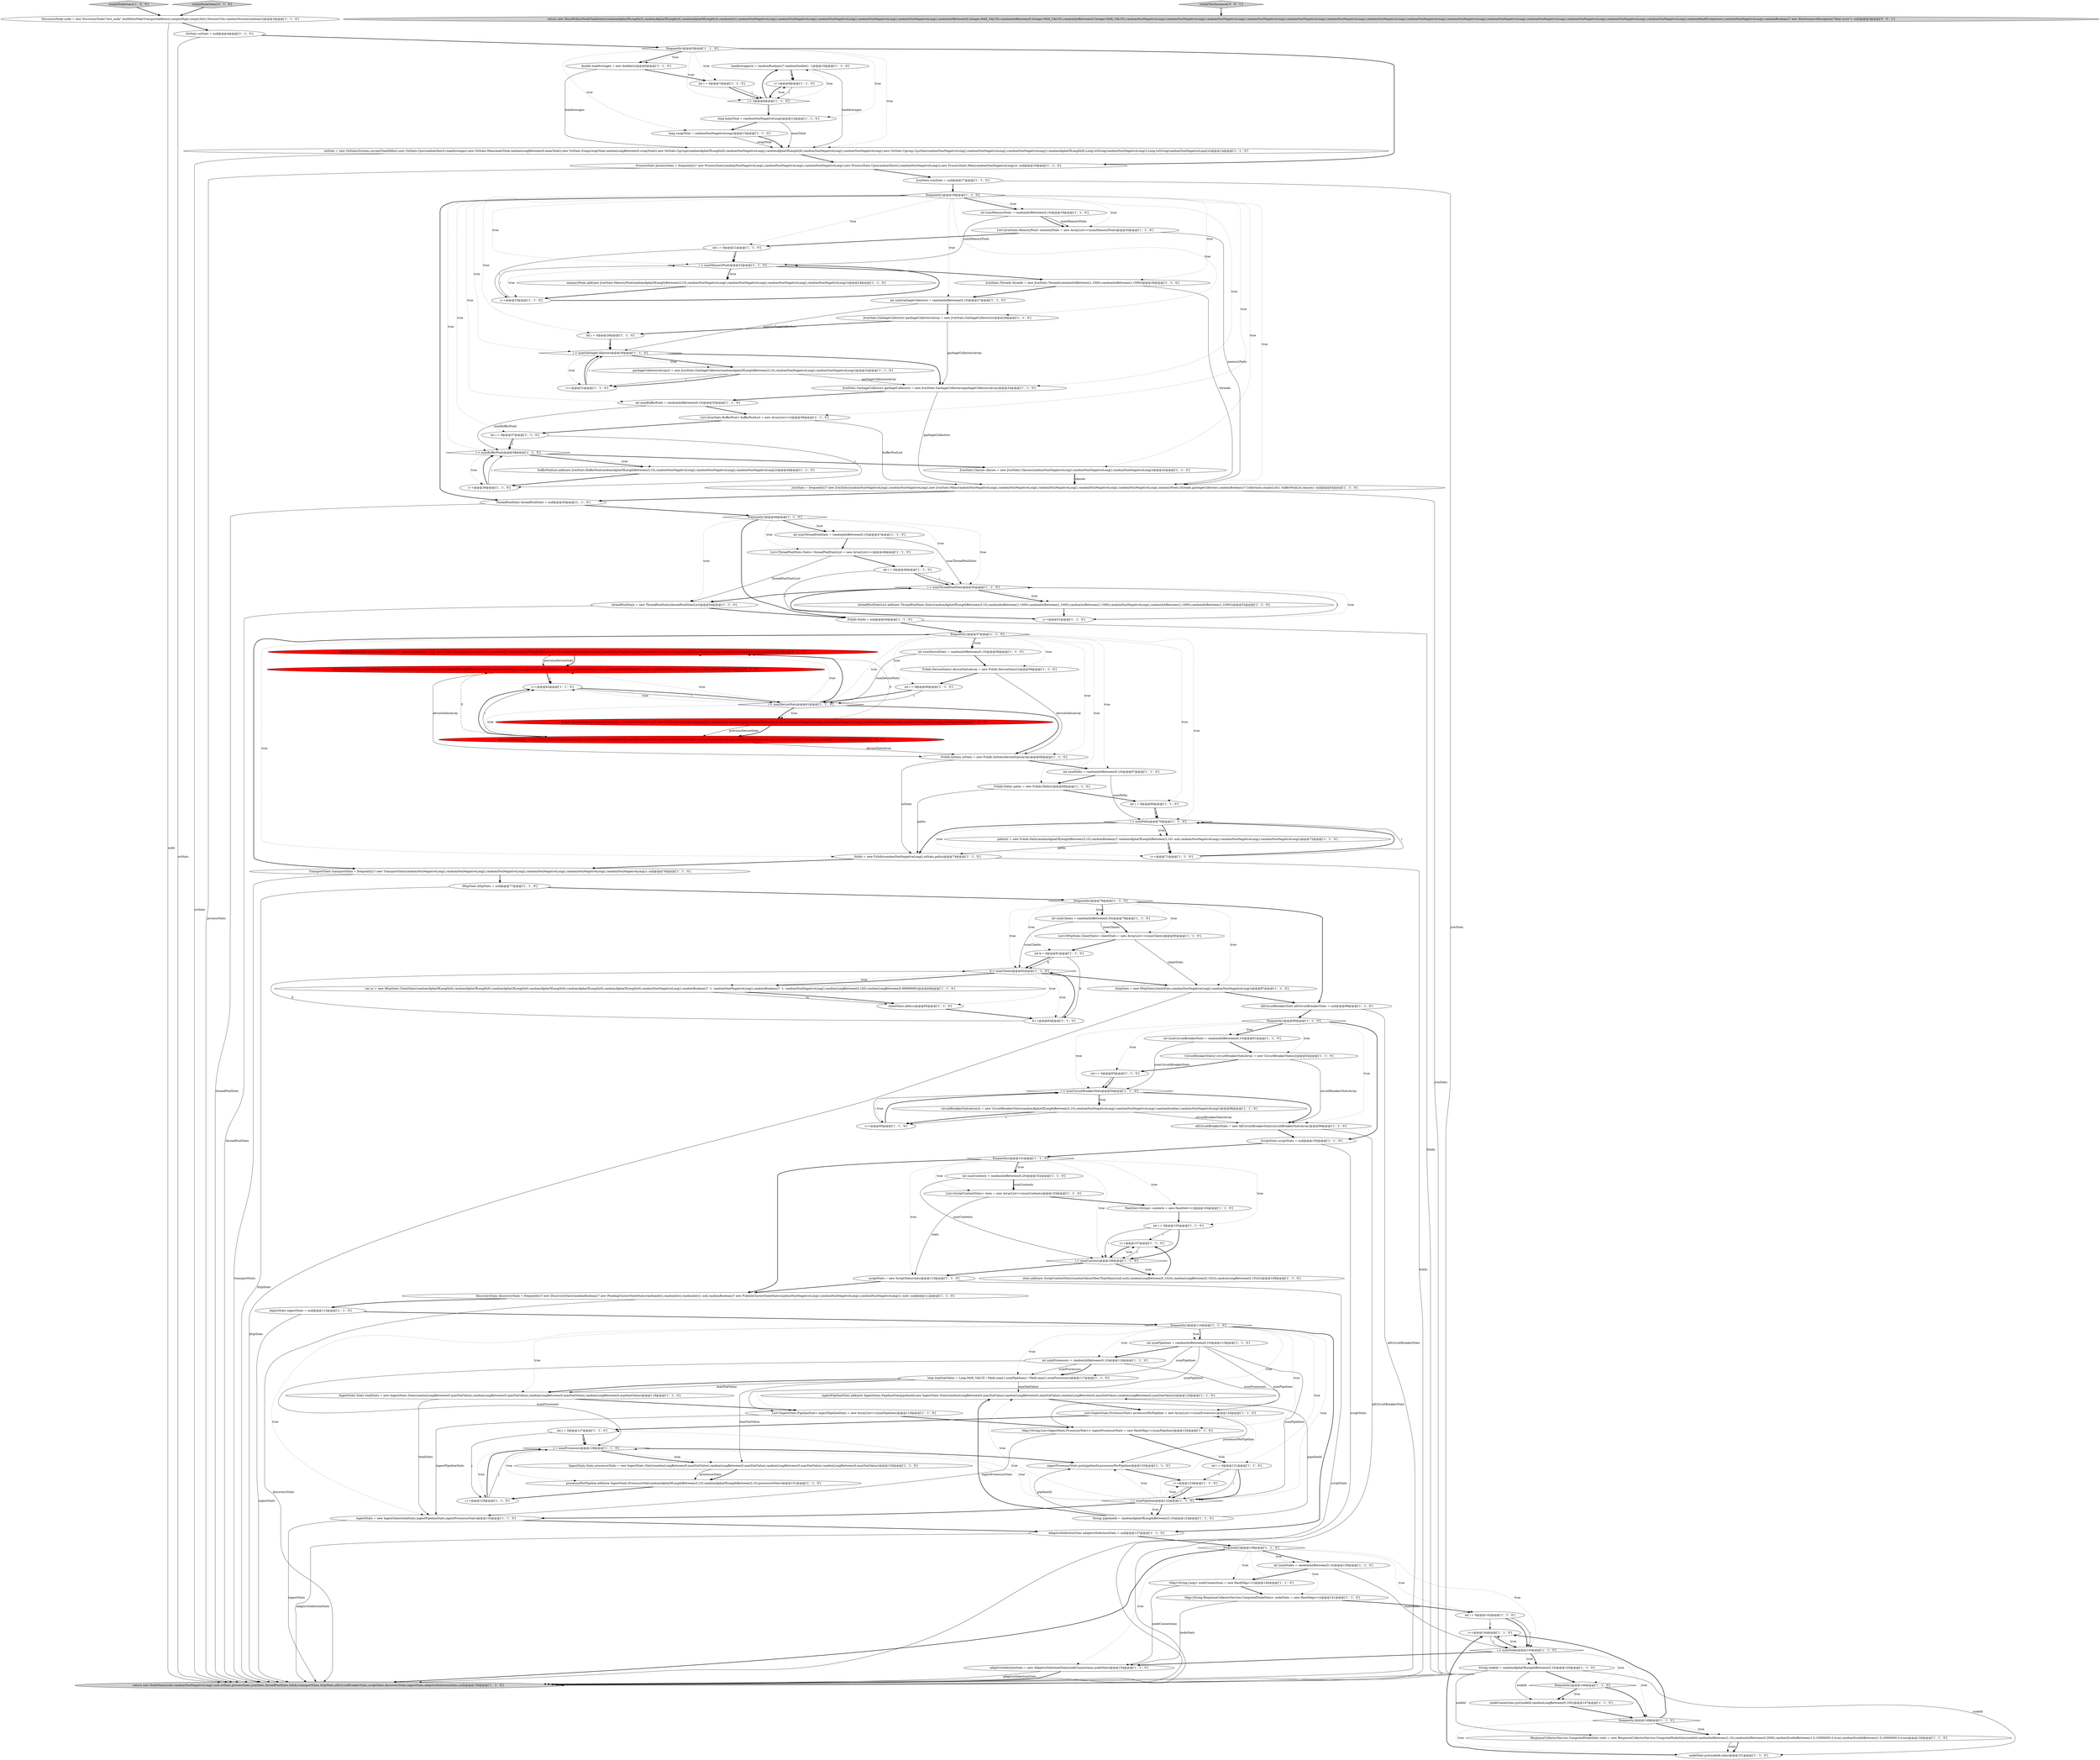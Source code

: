 digraph {
131 [style = filled, label = "FsInfo.DeviceStats previousDeviceStats = randomBoolean()? null: new FsInfo.DeviceStats(randomInt(),randomInt(),randomAlphaOfLengthBetween(3,10),randomNonNegativeLong(),randomNonNegativeLong(),randomNonNegativeLong(),randomNonNegativeLong(),randomNonNegativeLong(),null)@@@63@@@['0', '1', '0']", fillcolor = red, shape = ellipse image = "AAA1AAABBB2BBB"];
45 [style = filled, label = "long maxStatValue = Long.MAX_VALUE / Math.max(1,numPipelines) / Math.max(1,numProcessors)@@@117@@@['1', '1', '0']", fillcolor = white, shape = ellipse image = "AAA0AAABBB1BBB"];
68 [style = filled, label = "frequently()@@@46@@@['1', '1', '0']", fillcolor = white, shape = diamond image = "AAA0AAABBB1BBB"];
76 [style = filled, label = "return new NodeStats(node,randomNonNegativeLong(),null,osStats,processStats,jvmStats,threadPoolStats,fsInfo,transportStats,httpStats,allCircuitBreakerStats,scriptStats,discoveryStats,ingestStats,adaptiveSelectionStats,null)@@@156@@@['1', '1', '0']", fillcolor = lightgray, shape = ellipse image = "AAA0AAABBB1BBB"];
125 [style = filled, label = "CircuitBreakerStats(( circuitBreakerStatsArray = new CircuitBreakerStats((((@@@92@@@['1', '1', '0']", fillcolor = white, shape = ellipse image = "AAA0AAABBB1BBB"];
134 [style = filled, label = "return new ShardFollowNodeTaskStatus(randomAlphaOfLength(4),randomAlphaOfLength(4),randomAlphaOfLength(4),randomInt(),randomNonNegativeLong(),randomNonNegativeLong(),randomNonNegativeLong(),randomNonNegativeLong(),randomNonNegativeLong(),randomIntBetween(0,Integer.MAX_VALUE),randomIntBetween(0,Integer.MAX_VALUE),randomIntBetween(0,Integer.MAX_VALUE),randomNonNegativeLong(),randomNonNegativeLong(),randomNonNegativeLong(),randomNonNegativeLong(),randomNonNegativeLong(),randomNonNegativeLong(),randomNonNegativeLong(),randomNonNegativeLong(),randomNonNegativeLong(),randomNonNegativeLong(),randomNonNegativeLong(),randomNonNegativeLong(),randomNonNegativeLong(),randomNonNegativeLong(),randomReadExceptions(),randomNonNegativeLong(),randomBoolean()? new ElasticsearchException(\"fatal error\"): null)@@@3@@@['0', '0', '1']", fillcolor = lightgray, shape = ellipse image = "AAA0AAABBB3BBB"];
71 [style = filled, label = "threadPoolStatsList.add(new ThreadPoolStats.Stats(randomAlphaOfLengthBetween(3,10),randomIntBetween(1,1000),randomIntBetween(1,1000),randomIntBetween(1,1000),randomNonNegativeLong(),randomIntBetween(1,1000),randomIntBetween(1,1000)))@@@52@@@['1', '1', '0']", fillcolor = white, shape = ellipse image = "AAA0AAABBB1BBB"];
19 [style = filled, label = "TransportStats transportStats = frequently()? new TransportStats(randomNonNegativeLong(),randomNonNegativeLong(),randomNonNegativeLong(),randomNonNegativeLong(),randomNonNegativeLong(),randomNonNegativeLong()): null@@@76@@@['1', '1', '0']", fillcolor = white, shape = ellipse image = "AAA0AAABBB1BBB"];
101 [style = filled, label = "i++@@@71@@@['1', '1', '0']", fillcolor = white, shape = ellipse image = "AAA0AAABBB1BBB"];
91 [style = filled, label = "loadAverages(i( = randomBoolean()? randomDouble(): -1@@@10@@@['1', '1', '0']", fillcolor = white, shape = ellipse image = "AAA0AAABBB1BBB"];
46 [style = filled, label = "k < numClients@@@82@@@['1', '1', '0']", fillcolor = white, shape = diamond image = "AAA0AAABBB1BBB"];
40 [style = filled, label = "int numClients = randomIntBetween(0,50)@@@79@@@['1', '1', '0']", fillcolor = white, shape = ellipse image = "AAA0AAABBB1BBB"];
115 [style = filled, label = "long swapTotal = randomNonNegativeLong()@@@13@@@['1', '1', '0']", fillcolor = white, shape = ellipse image = "AAA0AAABBB1BBB"];
123 [style = filled, label = "FsInfo fsInfo = null@@@56@@@['1', '1', '0']", fillcolor = white, shape = ellipse image = "AAA0AAABBB1BBB"];
111 [style = filled, label = "HttpStats httpStats = null@@@77@@@['1', '1', '0']", fillcolor = white, shape = ellipse image = "AAA0AAABBB1BBB"];
25 [style = filled, label = "Map<String,Long> nodeConnections = new HashMap<>()@@@140@@@['1', '1', '0']", fillcolor = white, shape = ellipse image = "AAA0AAABBB1BBB"];
120 [style = filled, label = "OsStats osStats = null@@@4@@@['1', '1', '0']", fillcolor = white, shape = ellipse image = "AAA0AAABBB1BBB"];
105 [style = filled, label = "int numMemoryPools = randomIntBetween(0,10)@@@19@@@['1', '1', '0']", fillcolor = white, shape = ellipse image = "AAA0AAABBB1BBB"];
56 [style = filled, label = "deviceStatsArray(i( = new FsInfo.DeviceStats(randomInt(),randomInt(),randomAlphaOfLengthBetween(3,10),randomNonNegativeLong(),randomNonNegativeLong(),randomNonNegativeLong(),randomNonNegativeLong(),previousDeviceStats)@@@64@@@['1', '0', '0']", fillcolor = red, shape = ellipse image = "AAA1AAABBB1BBB"];
32 [style = filled, label = "AdaptiveSelectionStats adaptiveSelectionStats = null@@@137@@@['1', '1', '0']", fillcolor = white, shape = ellipse image = "AAA0AAABBB1BBB"];
44 [style = filled, label = "int i = 0@@@121@@@['1', '1', '0']", fillcolor = white, shape = ellipse image = "AAA0AAABBB1BBB"];
89 [style = filled, label = "FsInfo.Path(( paths = new FsInfo.Path((((@@@68@@@['1', '1', '0']", fillcolor = white, shape = ellipse image = "AAA0AAABBB1BBB"];
28 [style = filled, label = "i < numGarbageCollectors@@@30@@@['1', '1', '0']", fillcolor = white, shape = diamond image = "AAA0AAABBB1BBB"];
43 [style = filled, label = "long memTotal = randomNonNegativeLong()@@@12@@@['1', '1', '0']", fillcolor = white, shape = ellipse image = "AAA0AAABBB1BBB"];
93 [style = filled, label = "int i = 0@@@37@@@['1', '1', '0']", fillcolor = white, shape = ellipse image = "AAA0AAABBB1BBB"];
9 [style = filled, label = "AllCircuitBreakerStats allCircuitBreakerStats = null@@@89@@@['1', '1', '0']", fillcolor = white, shape = ellipse image = "AAA0AAABBB1BBB"];
26 [style = filled, label = "int i = 0@@@105@@@['1', '1', '0']", fillcolor = white, shape = ellipse image = "AAA0AAABBB1BBB"];
0 [style = filled, label = "scriptStats = new ScriptStats(stats)@@@110@@@['1', '1', '0']", fillcolor = white, shape = ellipse image = "AAA0AAABBB1BBB"];
69 [style = filled, label = "int numThreadPoolStats = randomIntBetween(0,10)@@@47@@@['1', '1', '0']", fillcolor = white, shape = ellipse image = "AAA0AAABBB1BBB"];
106 [style = filled, label = "i < numMemoryPools@@@22@@@['1', '1', '0']", fillcolor = white, shape = diamond image = "AAA0AAABBB1BBB"];
85 [style = filled, label = "IngestStats ingestStats = null@@@113@@@['1', '1', '0']", fillcolor = white, shape = ellipse image = "AAA0AAABBB1BBB"];
11 [style = filled, label = "int j = 0@@@127@@@['1', '1', '0']", fillcolor = white, shape = ellipse image = "AAA0AAABBB1BBB"];
58 [style = filled, label = "circuitBreakerStatsArray(i( = new CircuitBreakerStats(randomAlphaOfLengthBetween(3,10),randomNonNegativeLong(),randomNonNegativeLong(),randomDouble(),randomNonNegativeLong())@@@96@@@['1', '1', '0']", fillcolor = white, shape = ellipse image = "AAA0AAABBB1BBB"];
51 [style = filled, label = "i++@@@39@@@['1', '1', '0']", fillcolor = white, shape = ellipse image = "AAA0AAABBB1BBB"];
4 [style = filled, label = "i < numCircuitBreakerStats@@@94@@@['1', '1', '0']", fillcolor = white, shape = diamond image = "AAA0AAABBB1BBB"];
50 [style = filled, label = "i++@@@144@@@['1', '1', '0']", fillcolor = white, shape = ellipse image = "AAA0AAABBB1BBB"];
47 [style = filled, label = "Map<String,List<IngestStats.ProcessorStat>> ingestProcessorStats = new HashMap<>(numPipelines)@@@120@@@['1', '1', '0']", fillcolor = white, shape = ellipse image = "AAA0AAABBB1BBB"];
82 [style = filled, label = "httpStats = new HttpStats(clientStats,randomNonNegativeLong(),randomNonNegativeLong())@@@87@@@['1', '1', '0']", fillcolor = white, shape = ellipse image = "AAA0AAABBB1BBB"];
119 [style = filled, label = "frequently()@@@57@@@['1', '1', '0']", fillcolor = white, shape = diamond image = "AAA0AAABBB1BBB"];
3 [style = filled, label = "osStats = new OsStats(System.currentTimeMillis(),new OsStats.Cpu(randomShort(),loadAverages),new OsStats.Mem(memTotal,randomLongBetween(0,memTotal)),new OsStats.Swap(swapTotal,randomLongBetween(0,swapTotal)),new OsStats.Cgroup(randomAlphaOfLength(8),randomNonNegativeLong(),randomAlphaOfLength(8),randomNonNegativeLong(),randomNonNegativeLong(),new OsStats.Cgroup.CpuStat(randomNonNegativeLong(),randomNonNegativeLong(),randomNonNegativeLong()),randomAlphaOfLength(8),Long.toString(randomNonNegativeLong()),Long.toString(randomNonNegativeLong())))@@@14@@@['1', '1', '0']", fillcolor = white, shape = ellipse image = "AAA0AAABBB1BBB"];
92 [style = filled, label = "int numGarbageCollectors = randomIntBetween(0,10)@@@27@@@['1', '1', '0']", fillcolor = white, shape = ellipse image = "AAA0AAABBB1BBB"];
23 [style = filled, label = "nodeStats.put(nodeId,stats)@@@151@@@['1', '1', '0']", fillcolor = white, shape = ellipse image = "AAA0AAABBB1BBB"];
31 [style = filled, label = "i < numPipelines@@@122@@@['1', '1', '0']", fillcolor = white, shape = diamond image = "AAA0AAABBB1BBB"];
53 [style = filled, label = "frequently()@@@78@@@['1', '1', '0']", fillcolor = white, shape = diamond image = "AAA0AAABBB1BBB"];
16 [style = filled, label = "ingestPipelineStats.add(new IngestStats.PipelineStat(pipelineId,new IngestStats.Stats(randomLongBetween(0,maxStatValue),randomLongBetween(0,maxStatValue),randomLongBetween(0,maxStatValue),randomLongBetween(0,maxStatValue))))@@@125@@@['1', '1', '0']", fillcolor = white, shape = ellipse image = "AAA0AAABBB1BBB"];
73 [style = filled, label = "List<JvmStats.MemoryPool> memoryPools = new ArrayList<>(numMemoryPools)@@@20@@@['1', '1', '0']", fillcolor = white, shape = ellipse image = "AAA0AAABBB1BBB"];
81 [style = filled, label = "ingestProcessorStats.put(pipelineId,processorPerPipeline)@@@133@@@['1', '1', '0']", fillcolor = white, shape = ellipse image = "AAA0AAABBB1BBB"];
124 [style = filled, label = "clientStats.add(cs)@@@85@@@['1', '1', '0']", fillcolor = white, shape = ellipse image = "AAA0AAABBB1BBB"];
128 [style = filled, label = "ScriptStats scriptStats = null@@@100@@@['1', '1', '0']", fillcolor = white, shape = ellipse image = "AAA0AAABBB1BBB"];
33 [style = filled, label = "int i = 0@@@142@@@['1', '1', '0']", fillcolor = white, shape = ellipse image = "AAA0AAABBB1BBB"];
88 [style = filled, label = "ThreadPoolStats threadPoolStats = null@@@45@@@['1', '1', '0']", fillcolor = white, shape = ellipse image = "AAA0AAABBB1BBB"];
13 [style = filled, label = "adaptiveSelectionStats = new AdaptiveSelectionStats(nodeConnections,nodeStats)@@@154@@@['1', '1', '0']", fillcolor = white, shape = ellipse image = "AAA0AAABBB1BBB"];
61 [style = filled, label = "i++@@@123@@@['1', '1', '0']", fillcolor = white, shape = ellipse image = "AAA0AAABBB1BBB"];
113 [style = filled, label = "int k = 0@@@81@@@['1', '1', '0']", fillcolor = white, shape = ellipse image = "AAA0AAABBB1BBB"];
12 [style = filled, label = "int i = 0@@@69@@@['1', '1', '0']", fillcolor = white, shape = ellipse image = "AAA0AAABBB1BBB"];
72 [style = filled, label = "j < numProcessors@@@128@@@['1', '1', '0']", fillcolor = white, shape = diamond image = "AAA0AAABBB1BBB"];
34 [style = filled, label = "List<ThreadPoolStats.Stats> threadPoolStatsList = new ArrayList<>()@@@48@@@['1', '1', '0']", fillcolor = white, shape = ellipse image = "AAA0AAABBB1BBB"];
2 [style = filled, label = "IngestStats.Stats processorStats = new IngestStats.Stats(randomLongBetween(0,maxStatValue),randomLongBetween(0,maxStatValue),randomLongBetween(0,maxStatValue),randomLongBetween(0,maxStatValue))@@@130@@@['1', '1', '0']", fillcolor = white, shape = ellipse image = "AAA0AAABBB1BBB"];
27 [style = filled, label = "ingestStats = new IngestStats(totalStats,ingestPipelineStats,ingestProcessorStats)@@@135@@@['1', '1', '0']", fillcolor = white, shape = ellipse image = "AAA0AAABBB1BBB"];
64 [style = filled, label = "int numCircuitBreakerStats = randomIntBetween(0,10)@@@91@@@['1', '1', '0']", fillcolor = white, shape = ellipse image = "AAA0AAABBB1BBB"];
90 [style = filled, label = "HashSet<String> contexts = new HashSet<>()@@@104@@@['1', '1', '0']", fillcolor = white, shape = ellipse image = "AAA0AAABBB1BBB"];
29 [style = filled, label = "int numPaths = randomIntBetween(0,10)@@@67@@@['1', '1', '0']", fillcolor = white, shape = ellipse image = "AAA0AAABBB1BBB"];
30 [style = filled, label = "int numProcessors = randomIntBetween(0,10)@@@116@@@['1', '1', '0']", fillcolor = white, shape = ellipse image = "AAA0AAABBB1BBB"];
99 [style = filled, label = "stats.add(new ScriptContextStats(randomValueOtherThanMany(null,null),randomLongBetween(0,1024),randomLongBetween(0,1024),randomLongBetween(0,1024)))@@@108@@@['1', '1', '0']", fillcolor = white, shape = ellipse image = "AAA0AAABBB1BBB"];
42 [style = filled, label = "frequently()@@@149@@@['1', '1', '0']", fillcolor = white, shape = diamond image = "AAA0AAABBB1BBB"];
78 [style = filled, label = "int i = 0@@@49@@@['1', '1', '0']", fillcolor = white, shape = ellipse image = "AAA0AAABBB1BBB"];
52 [style = filled, label = "createNodeStats['1', '0', '0']", fillcolor = lightgray, shape = diamond image = "AAA0AAABBB1BBB"];
24 [style = filled, label = "List<ScriptContextStats> stats = new ArrayList<>(numContents)@@@103@@@['1', '1', '0']", fillcolor = white, shape = ellipse image = "AAA0AAABBB1BBB"];
18 [style = filled, label = "String pipelineId = randomAlphaOfLengthBetween(3,10)@@@124@@@['1', '1', '0']", fillcolor = white, shape = ellipse image = "AAA0AAABBB1BBB"];
36 [style = filled, label = "frequently()@@@138@@@['1', '1', '0']", fillcolor = white, shape = diamond image = "AAA0AAABBB1BBB"];
130 [style = filled, label = "JvmStats jvmStats = null@@@17@@@['1', '1', '0']", fillcolor = white, shape = ellipse image = "AAA0AAABBB1BBB"];
86 [style = filled, label = "jvmStats = frequently()? new JvmStats(randomNonNegativeLong(),randomNonNegativeLong(),new JvmStats.Mem(randomNonNegativeLong(),randomNonNegativeLong(),randomNonNegativeLong(),randomNonNegativeLong(),randomNonNegativeLong(),memoryPools),threads,garbageCollectors,randomBoolean()? Collections.emptyList(): bufferPoolList,classes): null@@@43@@@['1', '1', '0']", fillcolor = white, shape = ellipse image = "AAA0AAABBB1BBB"];
48 [style = filled, label = "int i = 0@@@21@@@['1', '1', '0']", fillcolor = white, shape = ellipse image = "AAA0AAABBB1BBB"];
17 [style = filled, label = "DiscoveryStats discoveryStats = frequently()? new DiscoveryStats(randomBoolean()? new PendingClusterStateStats(randomInt(),randomInt(),randomInt()): null,randomBoolean()? new PublishClusterStateStats(randomNonNegativeLong(),randomNonNegativeLong(),randomNonNegativeLong()): null): null@@@112@@@['1', '1', '0']", fillcolor = white, shape = ellipse image = "AAA0AAABBB1BBB"];
77 [style = filled, label = "i < numThreadPoolStats@@@50@@@['1', '1', '0']", fillcolor = white, shape = diamond image = "AAA0AAABBB1BBB"];
37 [style = filled, label = "Map<String,ResponseCollectorService.ComputedNodeStats> nodeStats = new HashMap<>()@@@141@@@['1', '1', '0']", fillcolor = white, shape = ellipse image = "AAA0AAABBB1BBB"];
6 [style = filled, label = "int i = 0@@@29@@@['1', '1', '0']", fillcolor = white, shape = ellipse image = "AAA0AAABBB1BBB"];
84 [style = filled, label = "i < numDeviceStats@@@61@@@['1', '1', '0']", fillcolor = white, shape = diamond image = "AAA0AAABBB1BBB"];
38 [style = filled, label = "nodeConnections.put(nodeId,randomLongBetween(0,100))@@@147@@@['1', '1', '0']", fillcolor = white, shape = ellipse image = "AAA0AAABBB1BBB"];
126 [style = filled, label = "String nodeId = randomAlphaOfLengthBetween(3,10)@@@145@@@['1', '1', '0']", fillcolor = white, shape = ellipse image = "AAA0AAABBB1BBB"];
96 [style = filled, label = "i++@@@23@@@['1', '1', '0']", fillcolor = white, shape = ellipse image = "AAA0AAABBB1BBB"];
102 [style = filled, label = "frequently()@@@114@@@['1', '1', '0']", fillcolor = white, shape = diamond image = "AAA0AAABBB1BBB"];
132 [style = filled, label = "createNodeStats['0', '1', '0']", fillcolor = lightgray, shape = diamond image = "AAA0AAABBB2BBB"];
54 [style = filled, label = "int numNodes = randomIntBetween(0,10)@@@139@@@['1', '1', '0']", fillcolor = white, shape = ellipse image = "AAA0AAABBB1BBB"];
122 [style = filled, label = "int numBufferPools = randomIntBetween(0,10)@@@35@@@['1', '1', '0']", fillcolor = white, shape = ellipse image = "AAA0AAABBB1BBB"];
133 [style = filled, label = "deviceStatsArray(i( = new FsInfo.DeviceStats(randomInt(),randomInt(),randomAlphaOfLengthBetween(3,10),randomNonNegativeLong(),randomNonNegativeLong(),randomNonNegativeLong(),randomNonNegativeLong(),randomNonNegativeLong(),previousDeviceStats)@@@64@@@['0', '1', '0']", fillcolor = red, shape = ellipse image = "AAA1AAABBB2BBB"];
109 [style = filled, label = "ProcessStats processStats = frequently()? new ProcessStats(randomNonNegativeLong(),randomNonNegativeLong(),randomNonNegativeLong(),new ProcessStats.Cpu(randomShort(),randomNonNegativeLong()),new ProcessStats.Mem(randomNonNegativeLong())): null@@@16@@@['1', '1', '0']", fillcolor = white, shape = ellipse image = "AAA0AAABBB1BBB"];
104 [style = filled, label = "FsInfo.IoStats ioStats = new FsInfo.IoStats(deviceStatsArray)@@@66@@@['1', '1', '0']", fillcolor = white, shape = ellipse image = "AAA0AAABBB1BBB"];
65 [style = filled, label = "JvmStats.Classes classes = new JvmStats.Classes(randomNonNegativeLong(),randomNonNegativeLong(),randomNonNegativeLong())@@@42@@@['1', '1', '0']", fillcolor = white, shape = ellipse image = "AAA0AAABBB1BBB"];
1 [style = filled, label = "int numDeviceStats = randomIntBetween(0,10)@@@58@@@['1', '1', '0']", fillcolor = white, shape = ellipse image = "AAA0AAABBB1BBB"];
112 [style = filled, label = "garbageCollectorsArray(i( = new JvmStats.GarbageCollector(randomAlphaOfLengthBetween(3,10),randomNonNegativeLong(),randomNonNegativeLong())@@@32@@@['1', '1', '0']", fillcolor = white, shape = ellipse image = "AAA0AAABBB1BBB"];
116 [style = filled, label = "frequently()@@@5@@@['1', '1', '0']", fillcolor = white, shape = diamond image = "AAA0AAABBB1BBB"];
129 [style = filled, label = "i < numBufferPools@@@38@@@['1', '1', '0']", fillcolor = white, shape = diamond image = "AAA0AAABBB1BBB"];
22 [style = filled, label = "i++@@@9@@@['1', '1', '0']", fillcolor = white, shape = ellipse image = "AAA0AAABBB1BBB"];
100 [style = filled, label = "frequently()@@@18@@@['1', '1', '0']", fillcolor = white, shape = diamond image = "AAA0AAABBB1BBB"];
5 [style = filled, label = "bufferPoolList.add(new JvmStats.BufferPool(randomAlphaOfLengthBetween(3,10),randomNonNegativeLong(),randomNonNegativeLong(),randomNonNegativeLong()))@@@40@@@['1', '1', '0']", fillcolor = white, shape = ellipse image = "AAA0AAABBB1BBB"];
7 [style = filled, label = "i < numPaths@@@70@@@['1', '1', '0']", fillcolor = white, shape = diamond image = "AAA0AAABBB1BBB"];
41 [style = filled, label = "frequently()@@@146@@@['1', '1', '0']", fillcolor = white, shape = diamond image = "AAA0AAABBB1BBB"];
103 [style = filled, label = "processorPerPipeline.add(new IngestStats.ProcessorStat(randomAlphaOfLengthBetween(3,10),randomAlphaOfLengthBetween(3,10),processorStats))@@@131@@@['1', '1', '0']", fillcolor = white, shape = ellipse image = "AAA0AAABBB1BBB"];
57 [style = filled, label = "int i = 0@@@7@@@['1', '1', '0']", fillcolor = white, shape = ellipse image = "AAA0AAABBB1BBB"];
98 [style = filled, label = "JvmStats.Threads threads = new JvmStats.Threads(randomIntBetween(1,1000),randomIntBetween(1,1000))@@@26@@@['1', '1', '0']", fillcolor = white, shape = ellipse image = "AAA0AAABBB1BBB"];
59 [style = filled, label = "JvmStats.GarbageCollector(( garbageCollectorsArray = new JvmStats.GarbageCollector((((@@@28@@@['1', '1', '0']", fillcolor = white, shape = ellipse image = "AAA0AAABBB1BBB"];
60 [style = filled, label = "FsInfo.DeviceStats previousDeviceStats = randomBoolean()? null: new FsInfo.DeviceStats(randomInt(),randomInt(),randomAlphaOfLengthBetween(3,10),randomNonNegativeLong(),randomNonNegativeLong(),randomNonNegativeLong(),randomNonNegativeLong(),null)@@@63@@@['1', '0', '0']", fillcolor = red, shape = ellipse image = "AAA1AAABBB1BBB"];
135 [style = filled, label = "createTestInstance['0', '0', '1']", fillcolor = lightgray, shape = diamond image = "AAA0AAABBB3BBB"];
80 [style = filled, label = "j++@@@129@@@['1', '1', '0']", fillcolor = white, shape = ellipse image = "AAA0AAABBB1BBB"];
66 [style = filled, label = "int numContents = randomIntBetween(0,20)@@@102@@@['1', '1', '0']", fillcolor = white, shape = ellipse image = "AAA0AAABBB1BBB"];
75 [style = filled, label = "DiscoveryNode node = new DiscoveryNode(\"test_node\",buildNewFakeTransportAddress(),emptyMap(),emptySet(),VersionUtils.randomVersion(random()))@@@3@@@['1', '1', '0']", fillcolor = white, shape = ellipse image = "AAA0AAABBB1BBB"];
110 [style = filled, label = "JvmStats.GarbageCollectors garbageCollectors = new JvmStats.GarbageCollectors(garbageCollectorsArray)@@@34@@@['1', '1', '0']", fillcolor = white, shape = ellipse image = "AAA0AAABBB1BBB"];
117 [style = filled, label = "List<JvmStats.BufferPool> bufferPoolList = new ArrayList<>()@@@36@@@['1', '1', '0']", fillcolor = white, shape = ellipse image = "AAA0AAABBB1BBB"];
62 [style = filled, label = "i < 3@@@8@@@['1', '1', '0']", fillcolor = white, shape = diamond image = "AAA0AAABBB1BBB"];
94 [style = filled, label = "int i = 0@@@93@@@['1', '1', '0']", fillcolor = white, shape = ellipse image = "AAA0AAABBB1BBB"];
55 [style = filled, label = "int i = 0@@@60@@@['1', '1', '0']", fillcolor = white, shape = ellipse image = "AAA0AAABBB1BBB"];
74 [style = filled, label = "allCircuitBreakerStats = new AllCircuitBreakerStats(circuitBreakerStatsArray)@@@98@@@['1', '1', '0']", fillcolor = white, shape = ellipse image = "AAA0AAABBB1BBB"];
118 [style = filled, label = "threadPoolStats = new ThreadPoolStats(threadPoolStatsList)@@@54@@@['1', '1', '0']", fillcolor = white, shape = ellipse image = "AAA0AAABBB1BBB"];
121 [style = filled, label = "List<IngestStats.ProcessorStat> processorPerPipeline = new ArrayList<>(numProcessors)@@@126@@@['1', '1', '0']", fillcolor = white, shape = ellipse image = "AAA0AAABBB1BBB"];
97 [style = filled, label = "int numPipelines = randomIntBetween(0,10)@@@115@@@['1', '1', '0']", fillcolor = white, shape = ellipse image = "AAA0AAABBB1BBB"];
108 [style = filled, label = "List<IngestStats.PipelineStat> ingestPipelineStats = new ArrayList<>(numPipelines)@@@119@@@['1', '1', '0']", fillcolor = white, shape = ellipse image = "AAA0AAABBB1BBB"];
63 [style = filled, label = "frequently()@@@90@@@['1', '1', '0']", fillcolor = white, shape = diamond image = "AAA0AAABBB1BBB"];
49 [style = filled, label = "i++@@@107@@@['1', '1', '0']", fillcolor = white, shape = ellipse image = "AAA0AAABBB1BBB"];
10 [style = filled, label = "double loadAverages = new double((((@@@6@@@['1', '1', '0']", fillcolor = white, shape = ellipse image = "AAA0AAABBB1BBB"];
21 [style = filled, label = "paths(i( = new FsInfo.Path(randomAlphaOfLengthBetween(3,10),randomBoolean()? randomAlphaOfLengthBetween(3,10): null,randomNonNegativeLong(),randomNonNegativeLong(),randomNonNegativeLong())@@@72@@@['1', '1', '0']", fillcolor = white, shape = ellipse image = "AAA0AAABBB1BBB"];
67 [style = filled, label = "i++@@@62@@@['1', '1', '0']", fillcolor = white, shape = ellipse image = "AAA0AAABBB1BBB"];
14 [style = filled, label = "List<HttpStats.ClientStats> clientStats = new ArrayList<>(numClients)@@@80@@@['1', '1', '0']", fillcolor = white, shape = ellipse image = "AAA0AAABBB1BBB"];
127 [style = filled, label = "i++@@@95@@@['1', '1', '0']", fillcolor = white, shape = ellipse image = "AAA0AAABBB1BBB"];
83 [style = filled, label = "fsInfo = new FsInfo(randomNonNegativeLong(),ioStats,paths)@@@74@@@['1', '1', '0']", fillcolor = white, shape = ellipse image = "AAA0AAABBB1BBB"];
39 [style = filled, label = "IngestStats.Stats totalStats = new IngestStats.Stats(randomLongBetween(0,maxStatValue),randomLongBetween(0,maxStatValue),randomLongBetween(0,maxStatValue),randomLongBetween(0,maxStatValue))@@@118@@@['1', '1', '0']", fillcolor = white, shape = ellipse image = "AAA0AAABBB1BBB"];
15 [style = filled, label = "ResponseCollectorService.ComputedNodeStats stats = new ResponseCollectorService.ComputedNodeStats(nodeId,randomIntBetween(1,10),randomIntBetween(0,2000),randomDoubleBetween(1.0,10000000.0,true),randomDoubleBetween(1.0,10000000.0,true))@@@150@@@['1', '1', '0']", fillcolor = white, shape = ellipse image = "AAA0AAABBB1BBB"];
35 [style = filled, label = "FsInfo.DeviceStats(( deviceStatsArray = new FsInfo.DeviceStats((((@@@59@@@['1', '1', '0']", fillcolor = white, shape = ellipse image = "AAA0AAABBB1BBB"];
79 [style = filled, label = "frequently()@@@101@@@['1', '1', '0']", fillcolor = white, shape = diamond image = "AAA0AAABBB1BBB"];
8 [style = filled, label = "var cs = new HttpStats.ClientStats(randomAlphaOfLength(6),randomAlphaOfLength(6),randomAlphaOfLength(6),randomAlphaOfLength(6),randomAlphaOfLength(6),randomAlphaOfLength(6),randomNonNegativeLong(),randomBoolean()? -1: randomNonNegativeLong(),randomBoolean()? -1: randomNonNegativeLong(),randomLongBetween(0,100),randomLongBetween(0,99999999))@@@84@@@['1', '1', '0']", fillcolor = white, shape = ellipse image = "AAA0AAABBB1BBB"];
20 [style = filled, label = "k++@@@83@@@['1', '1', '0']", fillcolor = white, shape = ellipse image = "AAA0AAABBB1BBB"];
95 [style = filled, label = "i++@@@31@@@['1', '1', '0']", fillcolor = white, shape = ellipse image = "AAA0AAABBB1BBB"];
107 [style = filled, label = "i < numContents@@@106@@@['1', '1', '0']", fillcolor = white, shape = diamond image = "AAA0AAABBB1BBB"];
87 [style = filled, label = "i++@@@51@@@['1', '1', '0']", fillcolor = white, shape = ellipse image = "AAA0AAABBB1BBB"];
70 [style = filled, label = "i < numNodes@@@143@@@['1', '1', '0']", fillcolor = white, shape = diamond image = "AAA0AAABBB1BBB"];
114 [style = filled, label = "memoryPools.add(new JvmStats.MemoryPool(randomAlphaOfLengthBetween(3,10),randomNonNegativeLong(),randomNonNegativeLong(),randomNonNegativeLong(),randomNonNegativeLong()))@@@24@@@['1', '1', '0']", fillcolor = white, shape = ellipse image = "AAA0AAABBB1BBB"];
128->79 [style = bold, label=""];
79->66 [style = bold, label=""];
31->121 [style = dotted, label="true"];
56->104 [style = solid, label="deviceStatsArray"];
89->12 [style = bold, label=""];
63->128 [style = bold, label=""];
100->122 [style = dotted, label="true"];
93->129 [style = bold, label=""];
59->110 [style = solid, label="garbageCollectorsArray"];
119->84 [style = dotted, label="true"];
101->7 [style = bold, label=""];
84->133 [style = dotted, label="true"];
47->27 [style = solid, label="ingestProcessorStats"];
91->22 [style = solid, label="i"];
132->75 [style = bold, label=""];
85->76 [style = solid, label="ingestStats"];
109->76 [style = solid, label="processStats"];
79->0 [style = dotted, label="true"];
39->108 [style = bold, label=""];
10->57 [style = bold, label=""];
100->88 [style = bold, label=""];
79->26 [style = dotted, label="true"];
100->129 [style = dotted, label="true"];
105->106 [style = solid, label="numMemoryPools"];
15->23 [style = solid, label="stats"];
2->103 [style = bold, label=""];
79->17 [style = bold, label=""];
116->115 [style = dotted, label="true"];
70->13 [style = bold, label=""];
114->96 [style = bold, label=""];
72->2 [style = dotted, label="true"];
11->72 [style = solid, label="j"];
1->35 [style = bold, label=""];
67->84 [style = bold, label=""];
84->131 [style = bold, label=""];
108->27 [style = solid, label="ingestPipelineStats"];
26->107 [style = solid, label="i"];
45->16 [style = solid, label="maxStatValue"];
24->0 [style = solid, label="stats"];
54->25 [style = bold, label=""];
66->24 [style = bold, label=""];
73->48 [style = bold, label=""];
77->71 [style = bold, label=""];
18->16 [style = solid, label="pipelineId"];
53->82 [style = dotted, label="true"];
31->81 [style = dotted, label="true"];
88->68 [style = bold, label=""];
133->67 [style = bold, label=""];
60->56 [style = solid, label="previousDeviceStats"];
58->127 [style = solid, label="i"];
79->66 [style = dotted, label="true"];
121->81 [style = solid, label="processorPerPipeline"];
67->84 [style = solid, label="i"];
113->46 [style = solid, label="k"];
116->43 [style = dotted, label="true"];
33->70 [style = bold, label=""];
74->128 [style = bold, label=""];
4->58 [style = dotted, label="true"];
105->73 [style = bold, label=""];
79->24 [style = dotted, label="true"];
53->14 [style = dotted, label="true"];
73->86 [style = solid, label="memoryPools"];
42->15 [style = dotted, label="true"];
112->110 [style = solid, label="garbageCollectorsArray"];
97->108 [style = solid, label="numPipelines"];
126->38 [style = solid, label="nodeId"];
100->98 [style = dotted, label="true"];
22->62 [style = solid, label="i"];
29->89 [style = bold, label=""];
53->113 [style = dotted, label="true"];
44->31 [style = bold, label=""];
23->50 [style = bold, label=""];
50->70 [style = solid, label="i"];
18->16 [style = bold, label=""];
88->76 [style = solid, label="threadPoolStats"];
56->67 [style = solid, label="i"];
19->76 [style = solid, label="transportStats"];
68->78 [style = dotted, label="true"];
70->50 [style = dotted, label="true"];
11->72 [style = bold, label=""];
98->92 [style = bold, label=""];
72->103 [style = dotted, label="true"];
20->46 [style = bold, label=""];
52->75 [style = bold, label=""];
78->77 [style = bold, label=""];
102->97 [style = bold, label=""];
115->3 [style = solid, label="swapTotal"];
63->125 [style = dotted, label="true"];
81->61 [style = bold, label=""];
32->76 [style = solid, label="adaptiveSelectionStats"];
91->3 [style = solid, label="loadAverages"];
85->102 [style = bold, label=""];
77->87 [style = dotted, label="true"];
36->54 [style = bold, label=""];
131->133 [style = solid, label="previousDeviceStats"];
39->27 [style = solid, label="totalStats"];
68->34 [style = dotted, label="true"];
69->34 [style = bold, label=""];
36->70 [style = dotted, label="true"];
110->122 [style = bold, label=""];
111->53 [style = bold, label=""];
53->46 [style = dotted, label="true"];
86->76 [style = solid, label="jvmStats"];
102->32 [style = bold, label=""];
57->62 [style = bold, label=""];
28->112 [style = bold, label=""];
100->86 [style = dotted, label="true"];
126->23 [style = solid, label="nodeId"];
68->69 [style = dotted, label="true"];
95->28 [style = solid, label="i"];
8->124 [style = solid, label="cs"];
78->87 [style = solid, label="i"];
9->63 [style = bold, label=""];
121->11 [style = bold, label=""];
48->96 [style = solid, label="i"];
83->19 [style = bold, label=""];
60->131 [style = dashed, label="0"];
28->95 [style = dotted, label="true"];
102->108 [style = dotted, label="true"];
14->82 [style = solid, label="clientStats"];
59->6 [style = bold, label=""];
30->121 [style = solid, label="numProcessors"];
21->83 [style = solid, label="paths"];
28->112 [style = dotted, label="true"];
26->49 [style = solid, label="i"];
128->76 [style = solid, label="scriptStats"];
119->1 [style = bold, label=""];
1->84 [style = solid, label="numDeviceStats"];
112->95 [style = solid, label="i"];
82->9 [style = bold, label=""];
83->76 [style = solid, label="fsInfo"];
84->67 [style = dotted, label="true"];
50->70 [style = bold, label=""];
93->129 [style = solid, label="i"];
29->7 [style = solid, label="numPaths"];
102->27 [style = dotted, label="true"];
116->62 [style = dotted, label="true"];
102->39 [style = dotted, label="true"];
4->127 [style = dotted, label="true"];
3->109 [style = bold, label=""];
70->126 [style = bold, label=""];
101->7 [style = solid, label="i"];
31->27 [style = bold, label=""];
129->65 [style = bold, label=""];
84->56 [style = dotted, label="true"];
100->48 [style = dotted, label="true"];
102->47 [style = dotted, label="true"];
21->101 [style = solid, label="i"];
107->0 [style = bold, label=""];
32->36 [style = bold, label=""];
41->38 [style = bold, label=""];
102->30 [style = dotted, label="true"];
100->93 [style = dotted, label="true"];
62->91 [style = bold, label=""];
119->35 [style = dotted, label="true"];
70->42 [style = dotted, label="true"];
97->47 [style = solid, label="numPipelines"];
119->55 [style = dotted, label="true"];
33->50 [style = solid, label="i"];
58->127 [style = bold, label=""];
44->61 [style = solid, label="i"];
69->77 [style = solid, label="numThreadPoolStats"];
84->60 [style = bold, label=""];
46->8 [style = dotted, label="true"];
124->20 [style = bold, label=""];
120->116 [style = bold, label=""];
72->81 [style = bold, label=""];
53->40 [style = dotted, label="true"];
46->8 [style = bold, label=""];
46->82 [style = bold, label=""];
49->107 [style = solid, label="i"];
40->14 [style = bold, label=""];
94->4 [style = bold, label=""];
130->76 [style = solid, label="jvmStats"];
84->104 [style = bold, label=""];
53->9 [style = bold, label=""];
14->113 [style = bold, label=""];
34->118 [style = solid, label="threadPoolStatsList"];
18->81 [style = solid, label="pipelineId"];
100->59 [style = dotted, label="true"];
12->7 [style = solid, label="i"];
102->97 [style = dotted, label="true"];
62->91 [style = dotted, label="true"];
11->80 [style = solid, label="j"];
36->33 [style = dotted, label="true"];
106->98 [style = bold, label=""];
95->28 [style = bold, label=""];
123->76 [style = solid, label="fsInfo"];
5->51 [style = bold, label=""];
63->94 [style = dotted, label="true"];
100->106 [style = dotted, label="true"];
113->46 [style = bold, label=""];
31->18 [style = bold, label=""];
104->29 [style = bold, label=""];
31->16 [style = dotted, label="true"];
82->76 [style = solid, label="httpStats"];
48->106 [style = bold, label=""];
72->80 [style = dotted, label="true"];
58->74 [style = solid, label="circuitBreakerStatsArray"];
40->14 [style = solid, label="numClients"];
116->10 [style = bold, label=""];
36->76 [style = bold, label=""];
98->86 [style = solid, label="threads"];
125->74 [style = solid, label="circuitBreakerStatsArray"];
16->121 [style = bold, label=""];
65->86 [style = solid, label="classes"];
68->77 [style = dotted, label="true"];
118->123 [style = bold, label=""];
129->5 [style = bold, label=""];
77->118 [style = bold, label=""];
20->46 [style = solid, label="k"];
75->120 [style = bold, label=""];
93->51 [style = solid, label="i"];
40->46 [style = solid, label="numClients"];
6->28 [style = bold, label=""];
30->72 [style = solid, label="numProcessors"];
104->83 [style = solid, label="ioStats"];
119->104 [style = dotted, label="true"];
27->32 [style = bold, label=""];
68->69 [style = bold, label=""];
35->55 [style = bold, label=""];
70->41 [style = dotted, label="true"];
131->133 [style = bold, label=""];
56->67 [style = bold, label=""];
54->70 [style = solid, label="numNodes"];
100->105 [style = dotted, label="true"];
41->38 [style = dotted, label="true"];
3->76 [style = solid, label="osStats"];
35->104 [style = solid, label="deviceStatsArray"];
119->19 [style = bold, label=""];
92->28 [style = solid, label="numGarbageCollectors"];
28->110 [style = bold, label=""];
9->76 [style = solid, label="allCircuitBreakerStats"];
17->76 [style = solid, label="discoveryStats"];
100->65 [style = dotted, label="true"];
42->23 [style = dotted, label="true"];
37->33 [style = bold, label=""];
119->1 [style = dotted, label="true"];
42->15 [style = bold, label=""];
36->54 [style = dotted, label="true"];
116->10 [style = dotted, label="true"];
100->105 [style = bold, label=""];
102->45 [style = dotted, label="true"];
126->41 [style = bold, label=""];
66->107 [style = solid, label="numContents"];
17->85 [style = bold, label=""];
119->89 [style = dotted, label="true"];
110->86 [style = solid, label="garbageCollectors"];
119->29 [style = dotted, label="true"];
55->84 [style = solid, label="i"];
84->60 [style = dotted, label="true"];
7->83 [style = bold, label=""];
97->31 [style = solid, label="numPipelines"];
7->21 [style = dotted, label="true"];
100->28 [style = dotted, label="true"];
68->123 [style = bold, label=""];
129->51 [style = dotted, label="true"];
113->20 [style = solid, label="k"];
44->31 [style = solid, label="i"];
92->59 [style = bold, label=""];
80->72 [style = bold, label=""];
6->28 [style = solid, label="i"];
102->31 [style = dotted, label="true"];
10->3 [style = solid, label="loadAverages"];
4->74 [style = bold, label=""];
31->18 [style = dotted, label="true"];
120->76 [style = solid, label="osStats"];
45->39 [style = solid, label="maxStatValue"];
31->72 [style = dotted, label="true"];
122->129 [style = solid, label="numBufferPools"];
133->104 [style = solid, label="deviceStatsArray"];
4->58 [style = bold, label=""];
75->76 [style = solid, label="node"];
133->67 [style = solid, label="i"];
24->90 [style = bold, label=""];
7->101 [style = dotted, label="true"];
123->119 [style = bold, label=""];
55->84 [style = bold, label=""];
119->83 [style = dotted, label="true"];
106->114 [style = bold, label=""];
30->45 [style = solid, label="numProcessors"];
84->131 [style = dotted, label="true"];
42->50 [style = bold, label=""];
63->64 [style = bold, label=""];
61->31 [style = bold, label=""];
117->93 [style = bold, label=""];
100->73 [style = dotted, label="true"];
8->124 [style = bold, label=""];
100->110 [style = dotted, label="true"];
71->87 [style = bold, label=""];
13->76 [style = solid, label="adaptiveSelectionStats"];
96->106 [style = bold, label=""];
105->73 [style = solid, label="numMemoryPools"];
100->117 [style = dotted, label="true"];
31->61 [style = dotted, label="true"];
106->114 [style = dotted, label="true"];
119->7 [style = dotted, label="true"];
100->92 [style = dotted, label="true"];
43->3 [style = solid, label="memTotal"];
97->45 [style = solid, label="numPipelines"];
74->76 [style = solid, label="allCircuitBreakerStats"];
111->76 [style = solid, label="httpStats"];
100->6 [style = dotted, label="true"];
70->126 [style = dotted, label="true"];
79->107 [style = dotted, label="true"];
38->42 [style = bold, label=""];
37->13 [style = solid, label="nodeStats"];
33->70 [style = solid, label="i"];
12->7 [style = bold, label=""];
66->24 [style = solid, label="numContents"];
119->12 [style = dotted, label="true"];
109->130 [style = bold, label=""];
27->76 [style = solid, label="ingestStats"];
87->77 [style = bold, label=""];
107->99 [style = bold, label=""];
99->49 [style = bold, label=""];
116->57 [style = dotted, label="true"];
135->134 [style = bold, label=""];
61->31 [style = solid, label="i"];
36->13 [style = dotted, label="true"];
126->15 [style = solid, label="nodeId"];
63->64 [style = dotted, label="true"];
90->26 [style = bold, label=""];
72->2 [style = bold, label=""];
117->86 [style = solid, label="bufferPoolList"];
45->2 [style = solid, label="maxStatValue"];
96->106 [style = solid, label="i"];
127->4 [style = bold, label=""];
0->17 [style = bold, label=""];
26->107 [style = bold, label=""];
130->100 [style = bold, label=""];
116->109 [style = bold, label=""];
46->20 [style = dotted, label="true"];
31->11 [style = dotted, label="true"];
127->4 [style = solid, label="i"];
64->4 [style = solid, label="numCircuitBreakerStats"];
62->43 [style = bold, label=""];
25->37 [style = bold, label=""];
78->77 [style = solid, label="i"];
51->129 [style = bold, label=""];
97->30 [style = bold, label=""];
47->44 [style = bold, label=""];
89->83 [style = solid, label="paths"];
13->76 [style = bold, label=""];
60->56 [style = bold, label=""];
48->106 [style = solid, label="i"];
103->80 [style = bold, label=""];
63->74 [style = dotted, label="true"];
115->3 [style = bold, label=""];
91->22 [style = bold, label=""];
122->117 [style = bold, label=""];
53->40 [style = bold, label=""];
118->76 [style = solid, label="threadPoolStats"];
36->37 [style = dotted, label="true"];
34->78 [style = bold, label=""];
112->95 [style = bold, label=""];
25->13 [style = solid, label="nodeConnections"];
0->76 [style = solid, label="scriptStats"];
107->49 [style = dotted, label="true"];
102->44 [style = dotted, label="true"];
49->107 [style = bold, label=""];
64->125 [style = bold, label=""];
94->4 [style = solid, label="i"];
125->94 [style = bold, label=""];
68->118 [style = dotted, label="true"];
45->39 [style = bold, label=""];
51->129 [style = solid, label="i"];
43->115 [style = bold, label=""];
87->77 [style = solid, label="i"];
21->101 [style = bold, label=""];
15->23 [style = bold, label=""];
65->86 [style = bold, label=""];
57->62 [style = solid, label="i"];
86->88 [style = bold, label=""];
62->22 [style = dotted, label="true"];
107->99 [style = dotted, label="true"];
106->96 [style = dotted, label="true"];
56->133 [style = dashed, label="0"];
108->47 [style = bold, label=""];
129->5 [style = dotted, label="true"];
2->103 [style = solid, label="processorStats"];
77->71 [style = dotted, label="true"];
22->62 [style = bold, label=""];
116->3 [style = dotted, label="true"];
79->90 [style = dotted, label="true"];
7->21 [style = bold, label=""];
80->72 [style = solid, label="j"];
63->4 [style = dotted, label="true"];
19->111 [style = bold, label=""];
36->25 [style = dotted, label="true"];
30->45 [style = bold, label=""];
46->124 [style = dotted, label="true"];
41->42 [style = bold, label=""];
}
